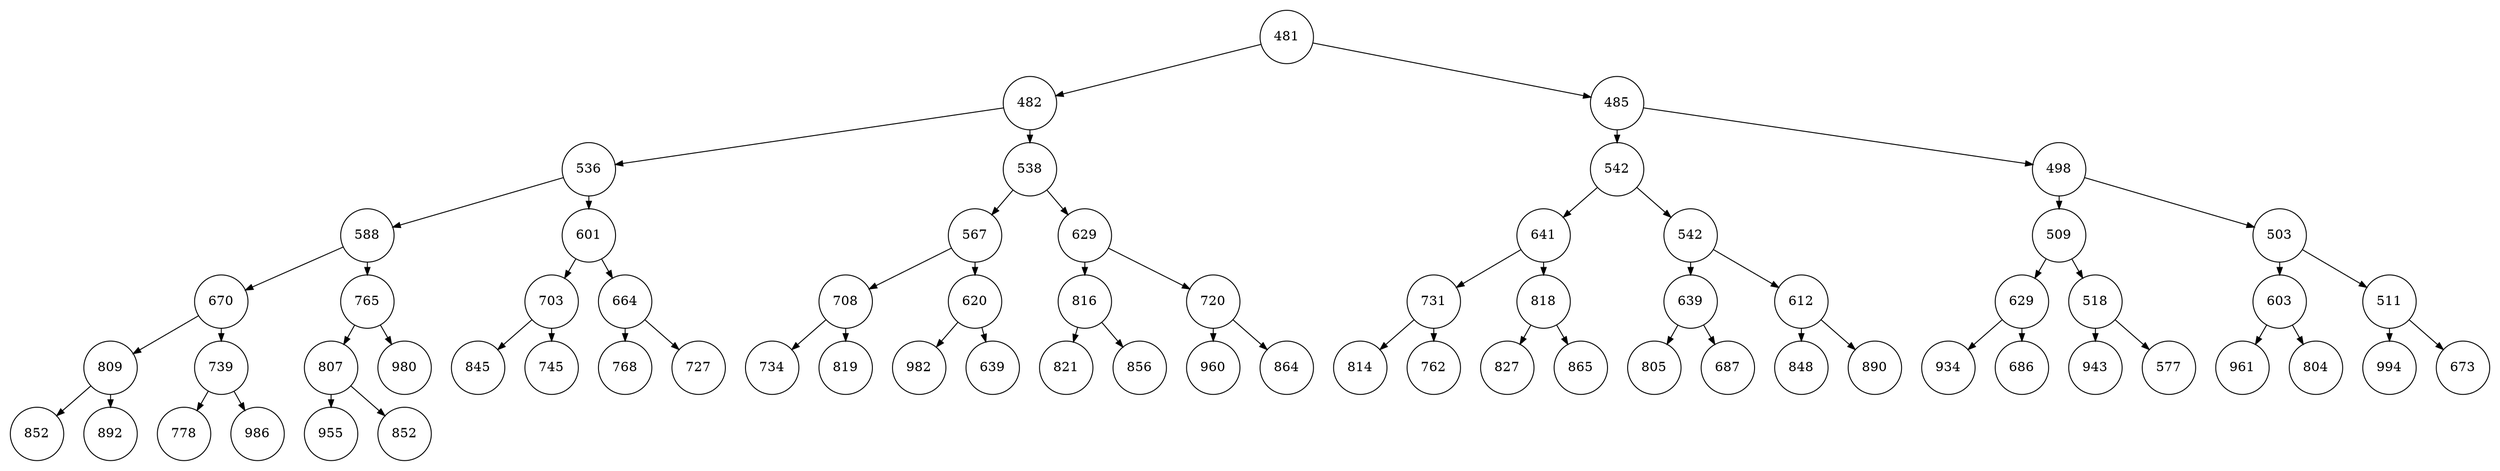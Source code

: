 
    digraph G {
    nodesep=0.3;
    ranksep=0.2;
    margin=0.1;
    node [shape=circle];
    edge [arrowsize=0.8];
    1 -> 2[side=left];
1 -> 3;
2 -> 4[side=left];
2 -> 5;
3 -> 6[side=left];
3 -> 7;
4 -> 8[side=left];
4 -> 9;
5 -> 10[side=left];
5 -> 11;
6 -> 12[side=left];
6 -> 13;
7 -> 14[side=left];
7 -> 15;
8 -> 16[side=left];
8 -> 17;
9 -> 18[side=left];
9 -> 19;
10 -> 20[side=left];
10 -> 21;
11 -> 22[side=left];
11 -> 23;
12 -> 24[side=left];
12 -> 25;
13 -> 26[side=left];
13 -> 27;
14 -> 28[side=left];
14 -> 29;
15 -> 30[side=left];
15 -> 31;
16 -> 32[side=left];
16 -> 33;
17 -> 34[side=left];
17 -> 35;
18 -> 36[side=left];
18 -> 37;
19 -> 38[side=left];
19 -> 39;
20 -> 40[side=left];
20 -> 41;
21 -> 42[side=left];
21 -> 43;
22 -> 44[side=left];
22 -> 45;
23 -> 46[side=left];
23 -> 47;
24 -> 48[side=left];
24 -> 49;
25 -> 50[side=left];
25 -> 51;
26 -> 52[side=left];
26 -> 53;
27 -> 54[side=left];
27 -> 55;
28 -> 56[side=left];
28 -> 57;
29 -> 58[side=left];
29 -> 59;
30 -> 60[side=left];
30 -> 61;
31 -> 62[side=left];
31 -> 63;
32 -> 64[side=left];
32 -> 65;
33 -> 66[side=left];
33 -> 67;
34 -> 68[side=left];
34 -> 69;
1[label="481"]
2[label="482"]
3[label="485"]
4[label="536"]
5[label="538"]
6[label="542"]
7[label="498"]
8[label="588"]
9[label="601"]
10[label="567"]
11[label="629"]
12[label="641"]
13[label="542"]
14[label="509"]
15[label="503"]
16[label="670"]
17[label="765"]
18[label="703"]
19[label="664"]
20[label="708"]
21[label="620"]
22[label="816"]
23[label="720"]
24[label="731"]
25[label="818"]
26[label="639"]
27[label="612"]
28[label="629"]
29[label="518"]
30[label="603"]
31[label="511"]
32[label="809"]
33[label="739"]
34[label="807"]
35[label="980"]
36[label="845"]
37[label="745"]
38[label="768"]
39[label="727"]
40[label="734"]
41[label="819"]
42[label="982"]
43[label="639"]
44[label="821"]
45[label="856"]
46[label="960"]
47[label="864"]
48[label="814"]
49[label="762"]
50[label="827"]
51[label="865"]
52[label="805"]
53[label="687"]
54[label="848"]
55[label="890"]
56[label="934"]
57[label="686"]
58[label="943"]
59[label="577"]
60[label="961"]
61[label="804"]
62[label="994"]
63[label="673"]
64[label="852"]
65[label="892"]
66[label="778"]
67[label="986"]
68[label="955"]
69[label="852"]}